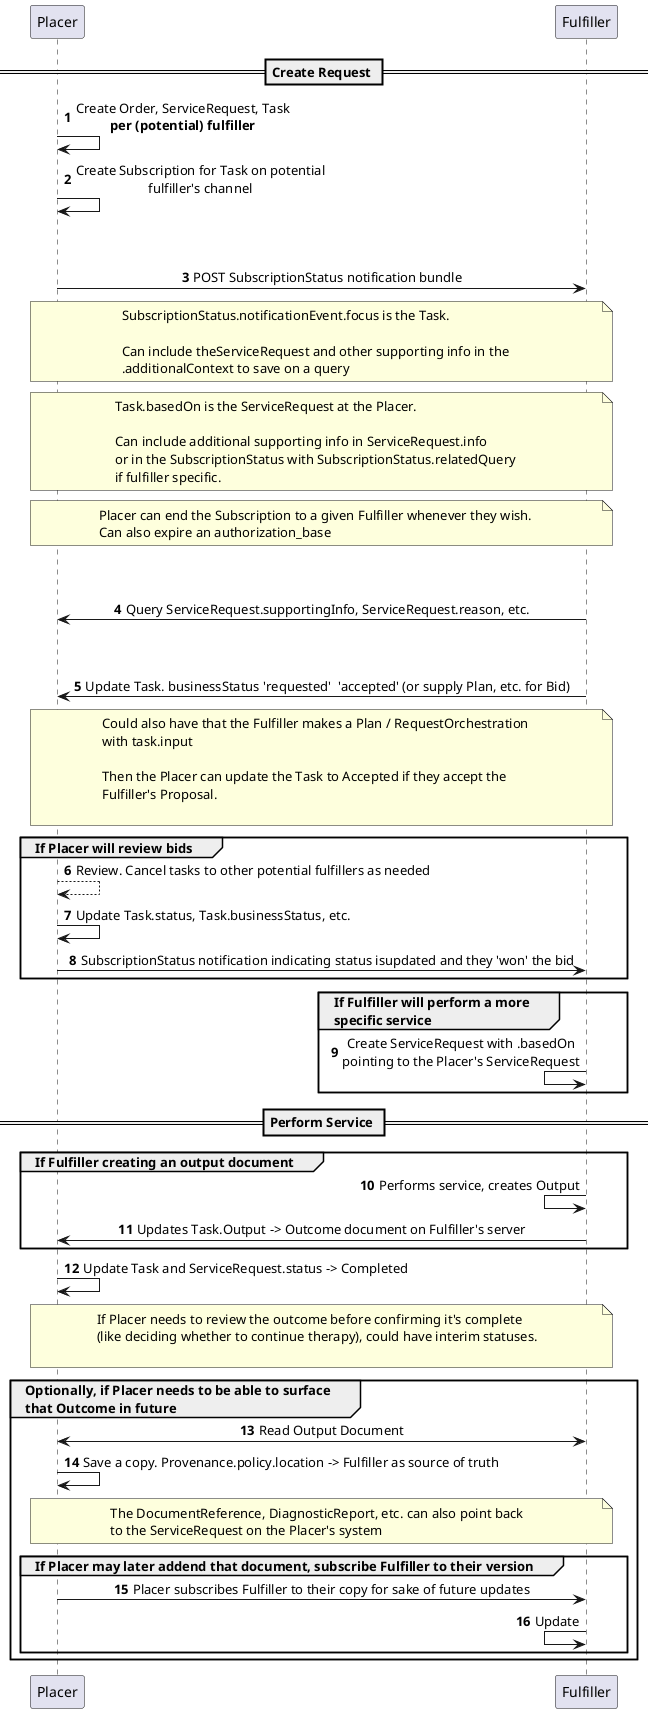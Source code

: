 @startuml
autonumber
skinparam svgDimensionStyle false
skinparam sequenceMessageAlign center

== Create Request ==

Placer -> Placer : Create Order, ServiceRequest, Task\n**per (potential) fulfiller**

Placer -> Placer: Create Subscription for Task on potential\nfulfiller's channel
||45||
Placer -> Fulfiller: POST SubscriptionStatus notification bundle

note over Placer,Fulfiller
SubscriptionStatus.notificationEvent.focus is the Task. 

Can include theServiceRequest and other supporting info in the 
.additionalContext to save on a query
end note

note over Placer,Fulfiller
Task.basedOn is the ServiceRequest at the Placer. 

Can include additional supporting info in ServiceRequest.info 
or in the SubscriptionStatus with SubscriptionStatus.relatedQuery 
if fulfiller specific.
end note

note over Placer,Fulfiller
Placer can end the Subscription to a given Fulfiller whenever they wish. 
Can also expire an authorization_base
end note

||45||

Fulfiller -> Placer : Query ServiceRequest.supportingInfo, ServiceRequest.reason, etc.

||45||

Fulfiller -> Placer : Update Task. businessStatus 'requested'  'accepted' (or supply Plan, etc. for Bid)

note over Placer,Fulfiller
Could also have that the Fulfiller makes a Plan / RequestOrchestration 
with task.input

Then the Placer can update the Task to Accepted if they accept the 
Fulfiller's Proposal.

end note

group If Placer will review bids
    Placer --> Placer : Review. Cancel tasks to other potential fulfillers as needed
    Placer -> Placer : Update Task.status, Task.businessStatus, etc. 
    Placer -> Fulfiller : SubscriptionStatus notification indicating status isupdated and they 'won' the bid

end

group If Fulfiller will perform a more\nspecific service

Fulfiller <- Fulfiller : Create ServiceRequest with .basedOn\npointing to the Placer's ServiceRequest 


end

== Perform Service ==

group If Fulfiller creating an output document

Fulfiller <- Fulfiller : Performs service, creates Output

Fulfiller -> Placer : Updates Task.Output -> Outcome document on Fulfiller's server

end

Placer -> Placer : Update Task and ServiceRequest.status -> Completed

note over Placer,Fulfiller
If Placer needs to review the outcome before confirming it's complete 
(like deciding whether to continue therapy), could have interim statuses.

end note

group Optionally, if Placer needs to be able to surface\nthat Outcome in future

Placer <-> Fulfiller: Read Output Document

Placer -> Placer : Save a copy. Provenance.policy.location -> Fulfiller as source of truth

note over Placer,Fulfiller
The DocumentReference, DiagnosticReport, etc. can also point back
to the ServiceRequest on the Placer's system
end note

group If Placer may later addend that document, subscribe Fulfiller to their version

Placer -> Fulfiller: Placer subscribes Fulfiller to their copy for sake of future updates

Fulfiller <-Fulfiller: Update

end


end
@enduml
